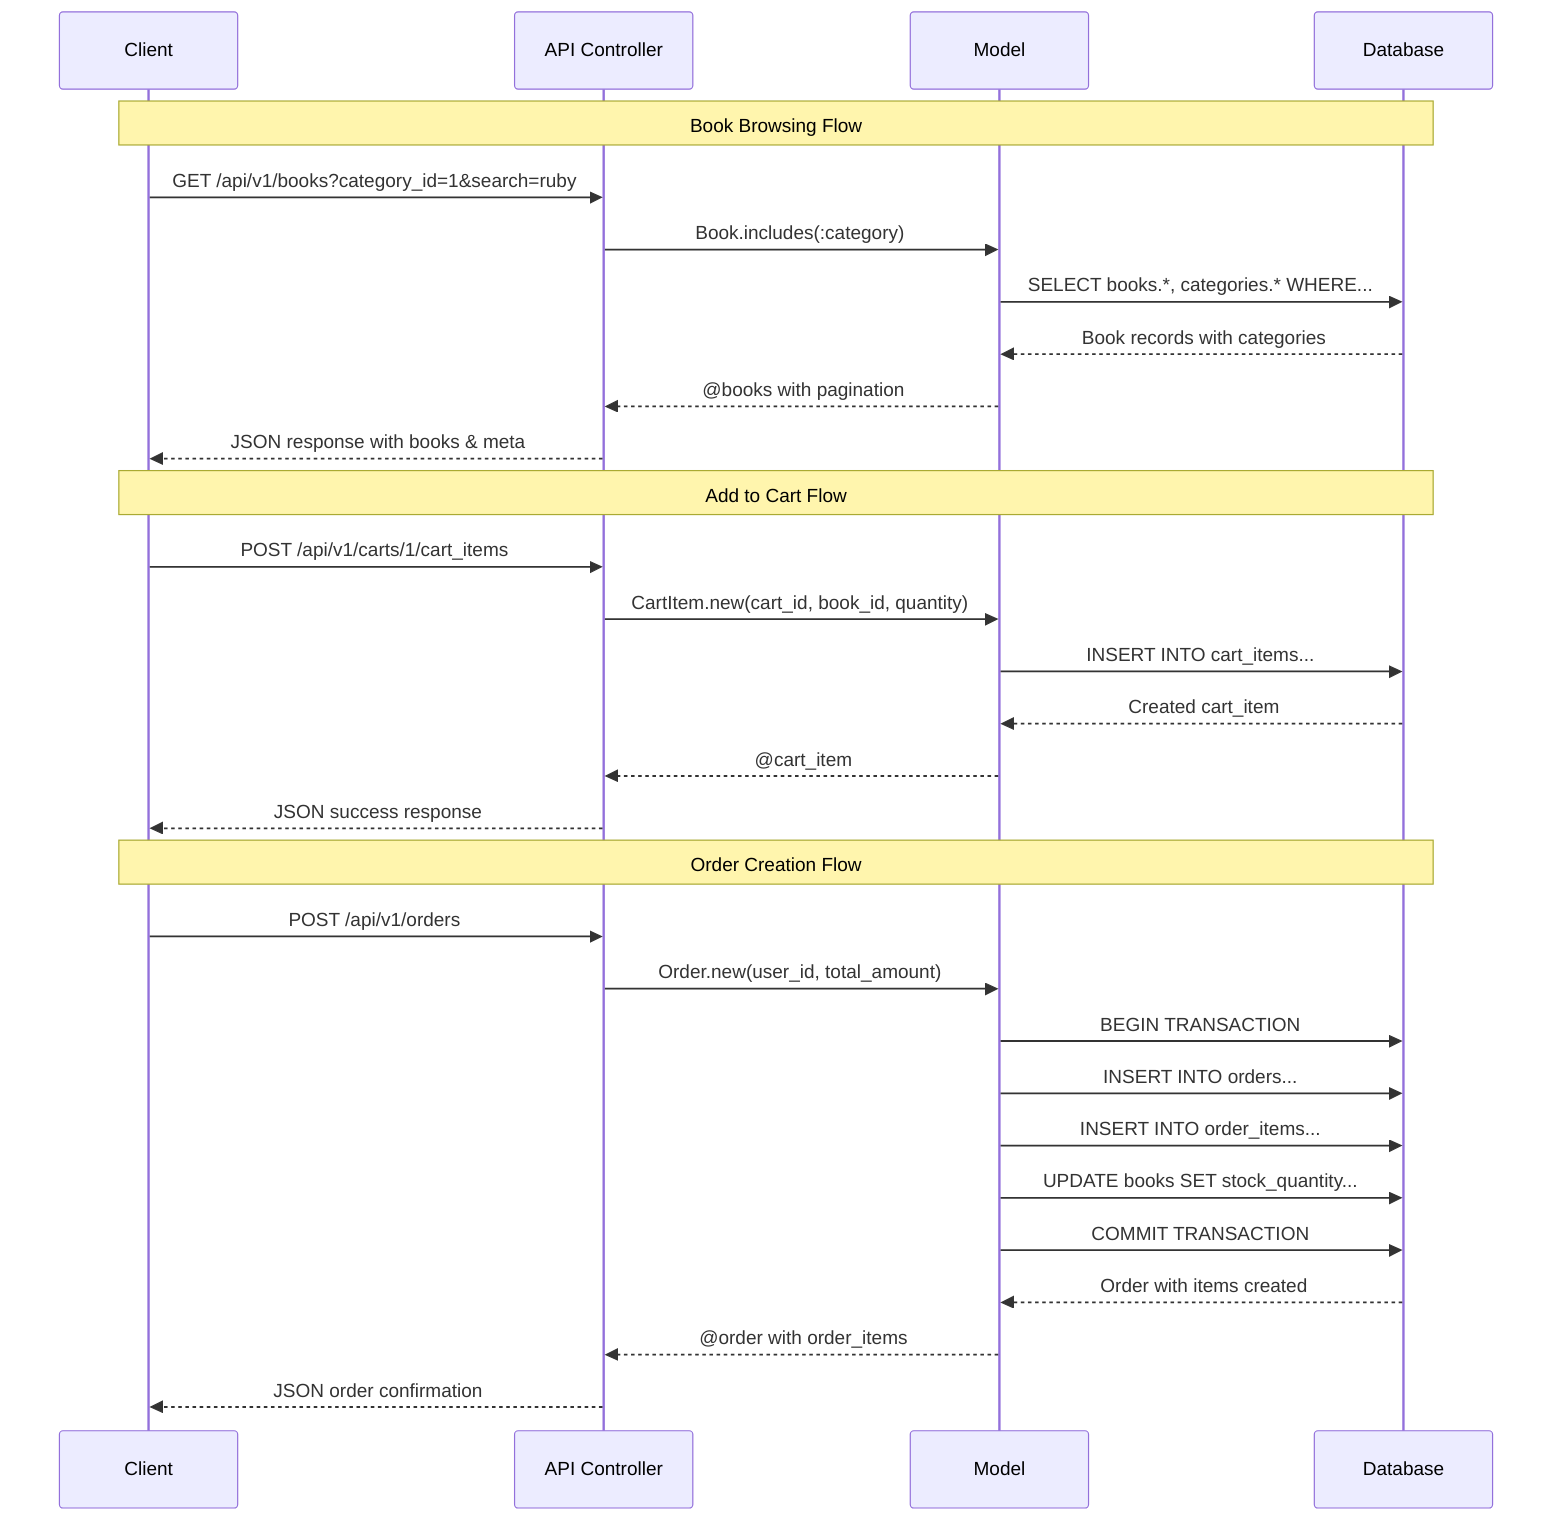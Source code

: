sequenceDiagram
    participant C as Client
    participant API as API Controller
    participant M as Model
    participant DB as Database
    
    Note over C,DB: Book Browsing Flow
    C->>API: GET /api/v1/books?category_id=1&search=ruby
    API->>M: Book.includes(:category)
    M->>DB: SELECT books.*, categories.* WHERE...
    DB-->>M: Book records with categories
    M-->>API: @books with pagination
    API-->>C: JSON response with books & meta
    
    Note over C,DB: Add to Cart Flow
    C->>API: POST /api/v1/carts/1/cart_items
    API->>M: CartItem.new(cart_id, book_id, quantity)
    M->>DB: INSERT INTO cart_items...
    DB-->>M: Created cart_item
    M-->>API: @cart_item
    API-->>C: JSON success response
    
    Note over C,DB: Order Creation Flow
    C->>API: POST /api/v1/orders
    API->>M: Order.new(user_id, total_amount)
    M->>DB: BEGIN TRANSACTION
    M->>DB: INSERT INTO orders...
    M->>DB: INSERT INTO order_items...
    M->>DB: UPDATE books SET stock_quantity...
    M->>DB: COMMIT TRANSACTION
    DB-->>M: Order with items created
    M-->>API: @order with order_items
    API-->>C: JSON order confirmation